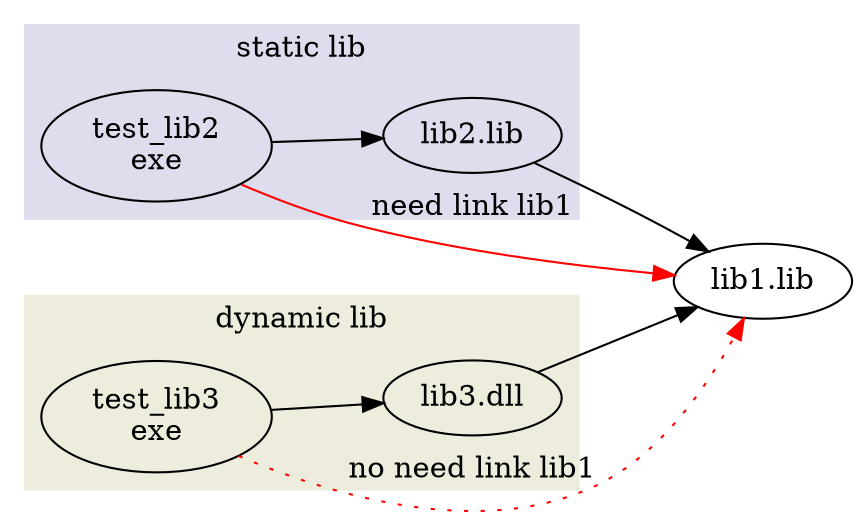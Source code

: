 digraph G
{
  	rankdir=LR;
	subgraph cluster0
	{
		label="static lib";
		style=filled;
		color="#ddddee";
		lib2 [label="lib2.lib"];
		test_lib2 [label="test_lib2\nexe"];
		test_lib2 -> lib2;
	}
	subgraph cluster1
	{
		label="dynamic lib";
		style=filled;
		color="#eeeddd";
		lib3 [label="lib3.dll"];
		test_lib3 [label="test_lib3\nexe"];
		test_lib3 -> lib3;
		
	}
	lib1 [label="lib1.lib"];
	lib2 -> lib1;
	test_lib2 -> lib1 [color=red label="need link lib1"];
	test_lib3 -> lib1 [style=dotted,color=red, label="no need link lib1"];
	lib3 -> lib1;
}
